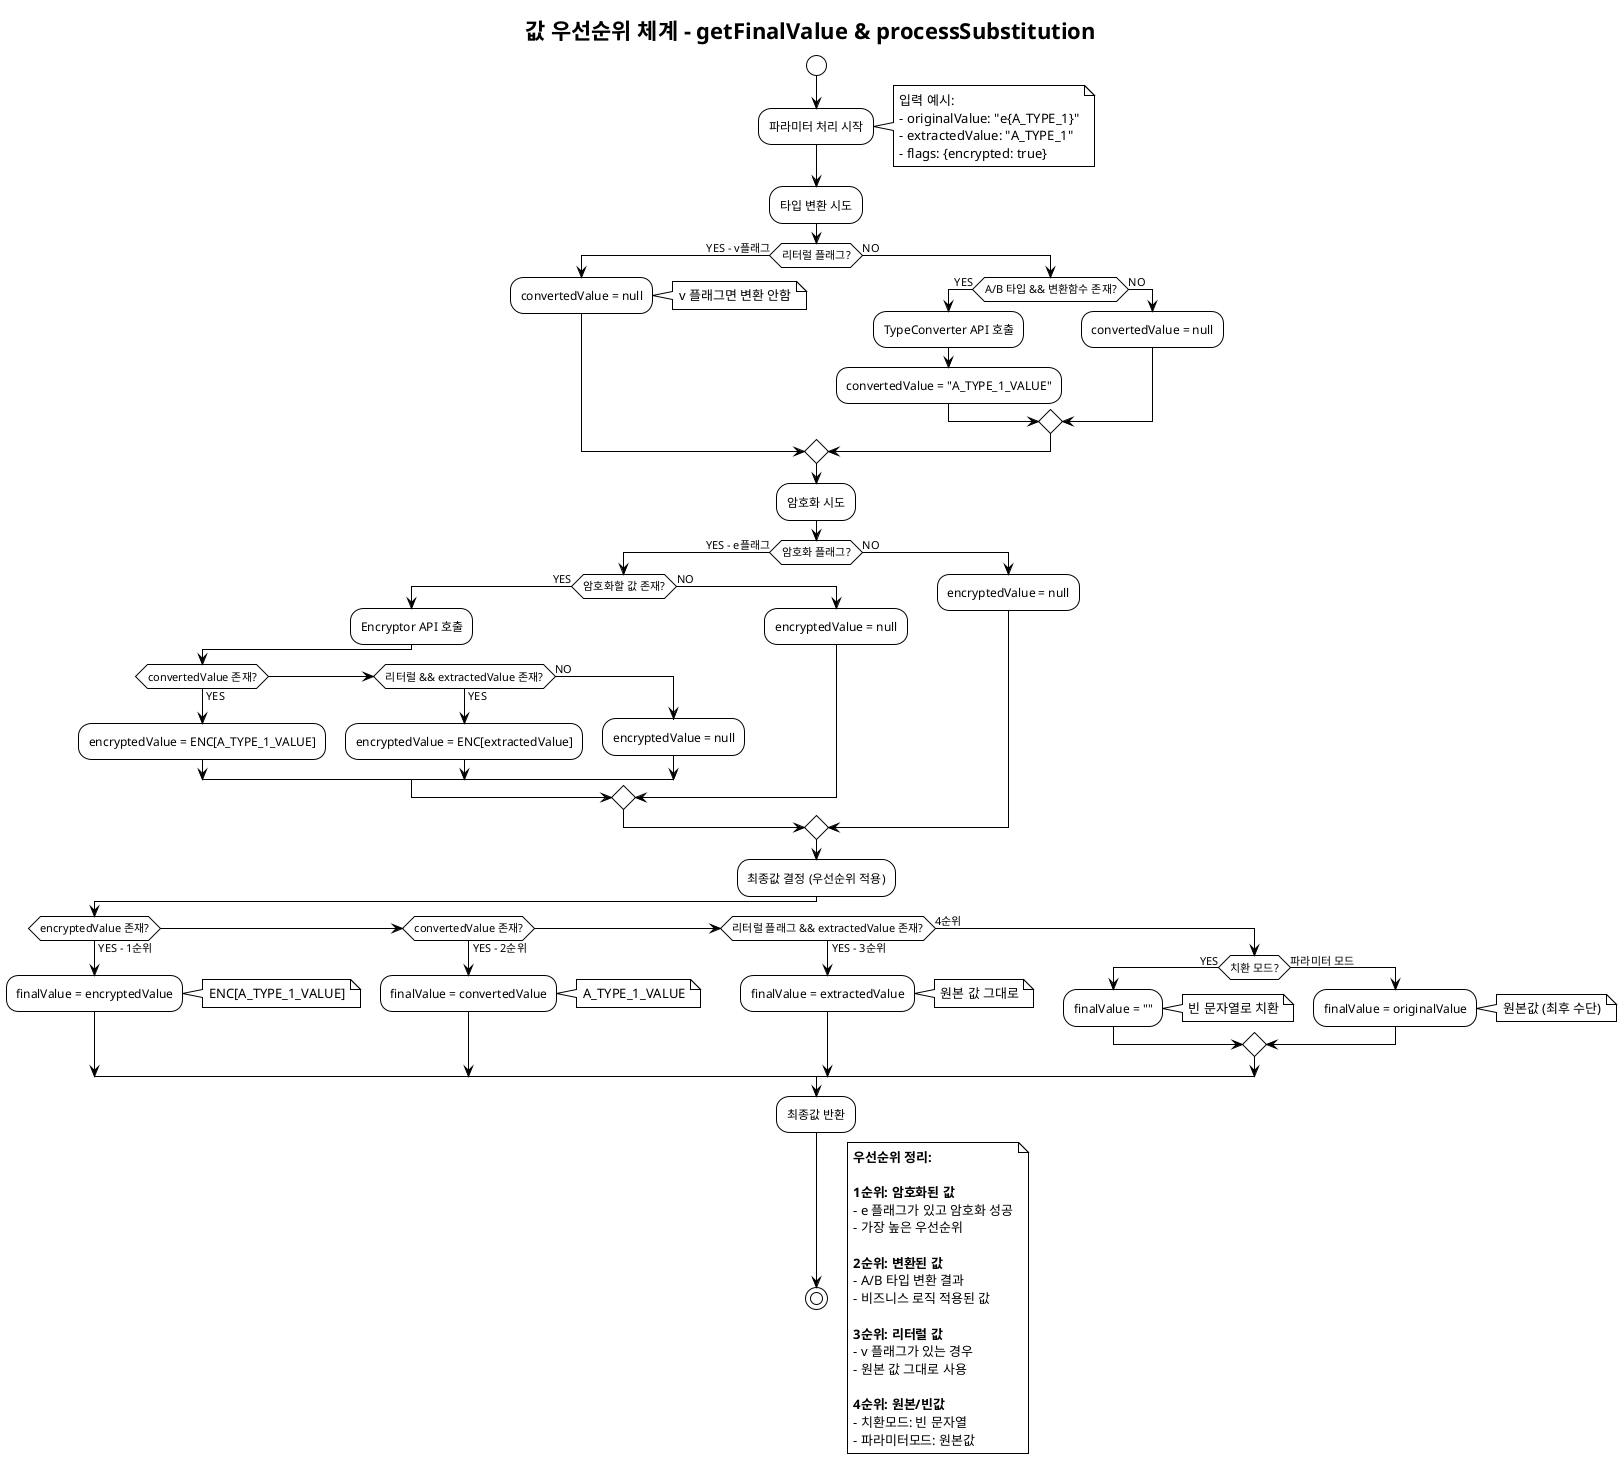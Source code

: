 @startuml Value Priority System
!theme plain
skinparam backgroundColor #FFFFFF

title 값 우선순위 체계 - getFinalValue & processSubstitution

start

:파라미터 처리 시작;
note right
  입력 예시:
  - originalValue: "e{A_TYPE_1}"
  - extractedValue: "A_TYPE_1"
  - flags: {encrypted: true}
end note

:타입 변환 시도;
if (리터럴 플래그?) then (YES - v플래그)
  :convertedValue = null;
  note right: v 플래그면 변환 안함
else (NO)
  if (A/B 타입 && 변환함수 존재?) then (YES)
    :TypeConverter API 호출;
    :convertedValue = "A_TYPE_1_VALUE";
  else (NO)
    :convertedValue = null;
  endif
endif

:암호화 시도;
if (암호화 플래그?) then (YES - e플래그)
  if (암호화할 값 존재?) then (YES)
    :Encryptor API 호출;
    if (convertedValue 존재?) then (YES)
      :encryptedValue = ENC[A_TYPE_1_VALUE];
    else if (리터럴 && extractedValue 존재?) then (YES)
      :encryptedValue = ENC[extractedValue];
    else (NO)
      :encryptedValue = null;
    endif
  else (NO)
    :encryptedValue = null;
  endif
else (NO)
  :encryptedValue = null;
endif

:최종값 결정 (우선순위 적용);

if (encryptedValue 존재?) then (YES - 1순위)
  :finalValue = encryptedValue;
  note right: ENC[A_TYPE_1_VALUE]
elseif (convertedValue 존재?) then (YES - 2순위)
  :finalValue = convertedValue;
  note right: A_TYPE_1_VALUE
elseif (리터럴 플래그 && extractedValue 존재?) then (YES - 3순위)
  :finalValue = extractedValue;
  note right: 원본 값 그대로
else (4순위)
  if (치환 모드?) then (YES)
    :finalValue = "";
    note right: 빈 문자열로 치환
  else (파라미터 모드)
    :finalValue = originalValue;
    note right: 원본값 (최후 수단)
  endif
endif

:최종값 반환;

stop

floating note right
  **우선순위 정리:**
  
  **1순위: 암호화된 값**
  - e 플래그가 있고 암호화 성공
  - 가장 높은 우선순위
  
  **2순위: 변환된 값**  
  - A/B 타입 변환 결과
  - 비즈니스 로직 적용된 값
  
  **3순위: 리터럴 값**
  - v 플래그가 있는 경우
  - 원본 값 그대로 사용
  
  **4순위: 원본/빈값**
  - 치환모드: 빈 문자열
  - 파라미터모드: 원본값
end note

@enduml